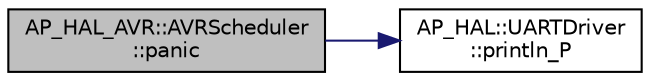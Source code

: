 digraph "AP_HAL_AVR::AVRScheduler::panic"
{
 // INTERACTIVE_SVG=YES
  edge [fontname="Helvetica",fontsize="10",labelfontname="Helvetica",labelfontsize="10"];
  node [fontname="Helvetica",fontsize="10",shape=record];
  rankdir="LR";
  Node1 [label="AP_HAL_AVR::AVRScheduler\l::panic",height=0.2,width=0.4,color="black", fillcolor="grey75", style="filled" fontcolor="black"];
  Node1 -> Node2 [color="midnightblue",fontsize="10",style="solid",fontname="Helvetica"];
  Node2 [label="AP_HAL::UARTDriver\l::println_P",height=0.2,width=0.4,color="black", fillcolor="white", style="filled",URL="$classAP__HAL_1_1UARTDriver.html#a29b84f87f40b331b6922da5d8b57d9f0"];
}
